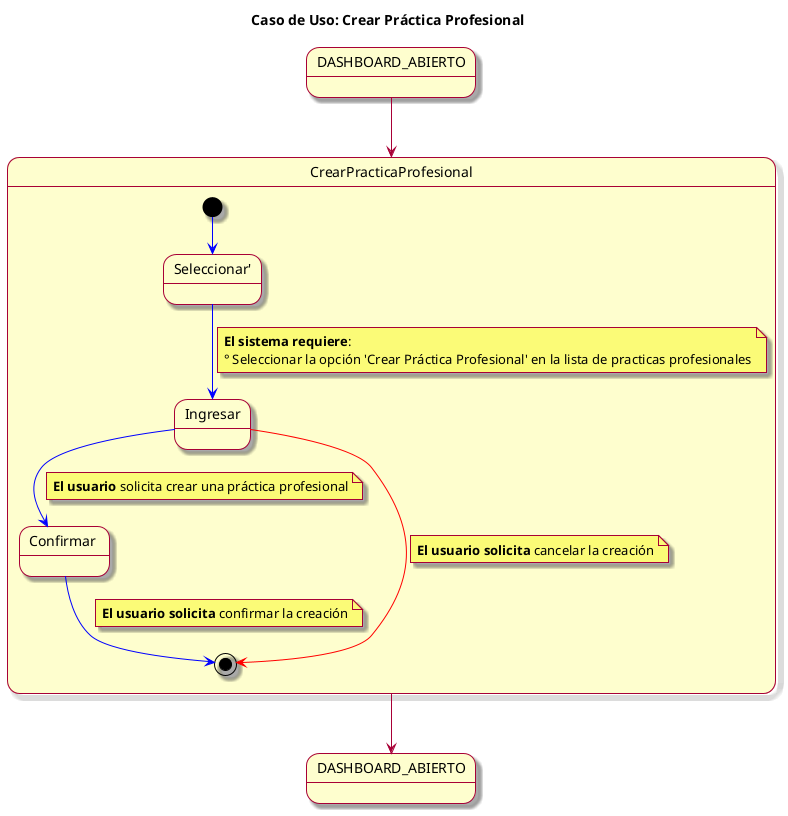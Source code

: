 @startuml
skin rose
title Caso de Uso: Crear Práctica Profesional

state "DASHBOARD_ABIERTO" as DASHBOARD_ABIERTO2

DASHBOARD_ABIERTO --> CrearPracticaProfesional
CrearPracticaProfesional --> DASHBOARD_ABIERTO2

state CrearPracticaProfesional {
  [*] -[#blue]-> seleccionarOpcionCrear
  state "Seleccionar'" as seleccionarOpcionCrear
  seleccionarOpcionCrear -[#blue]-> ingresarDetallesPractica
  note on link
    **El sistema requiere**:
    ° Seleccionar la opción 'Crear Práctica Profesional' en la lista de practicas profesionales
  end note
  state "Ingresar" as ingresarDetallesPractica
  ingresarDetallesPractica -[#blue]-> confirmarCreacionPractica
  note on link: **El usuario** solicita crear una práctica profesional

  state "Confirmar " as confirmarCreacionPractica
  confirmarCreacionPractica -[#blue]-> [*]
  note on link: **El usuario solicita** confirmar la creación

  ingresarDetallesPractica -[#red]-> [*]
  note on link: **El usuario solicita** cancelar la creación
}
@enduml
